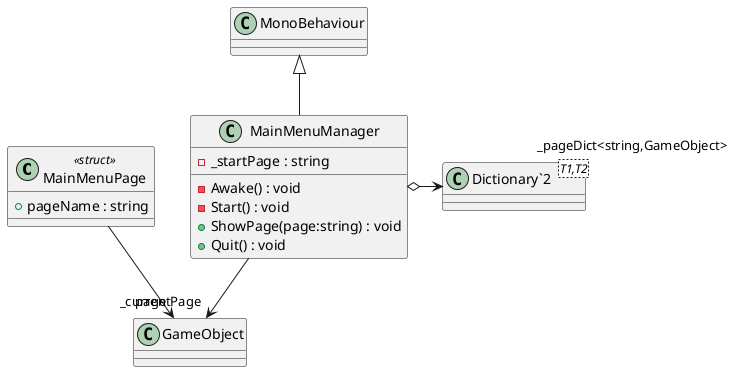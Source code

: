 @startuml
class MainMenuPage <<struct>> {
    + pageName : string
}
class MainMenuManager {
    - _startPage : string
    - Awake() : void
    - Start() : void
    + ShowPage(page:string) : void
    + Quit() : void
}
class "Dictionary`2"<T1,T2> {
}
MainMenuPage --> "page" GameObject
MonoBehaviour <|-- MainMenuManager
MainMenuManager o-> "_pageDict<string,GameObject>" "Dictionary`2"
MainMenuManager --> "_currentPage" GameObject
@enduml
